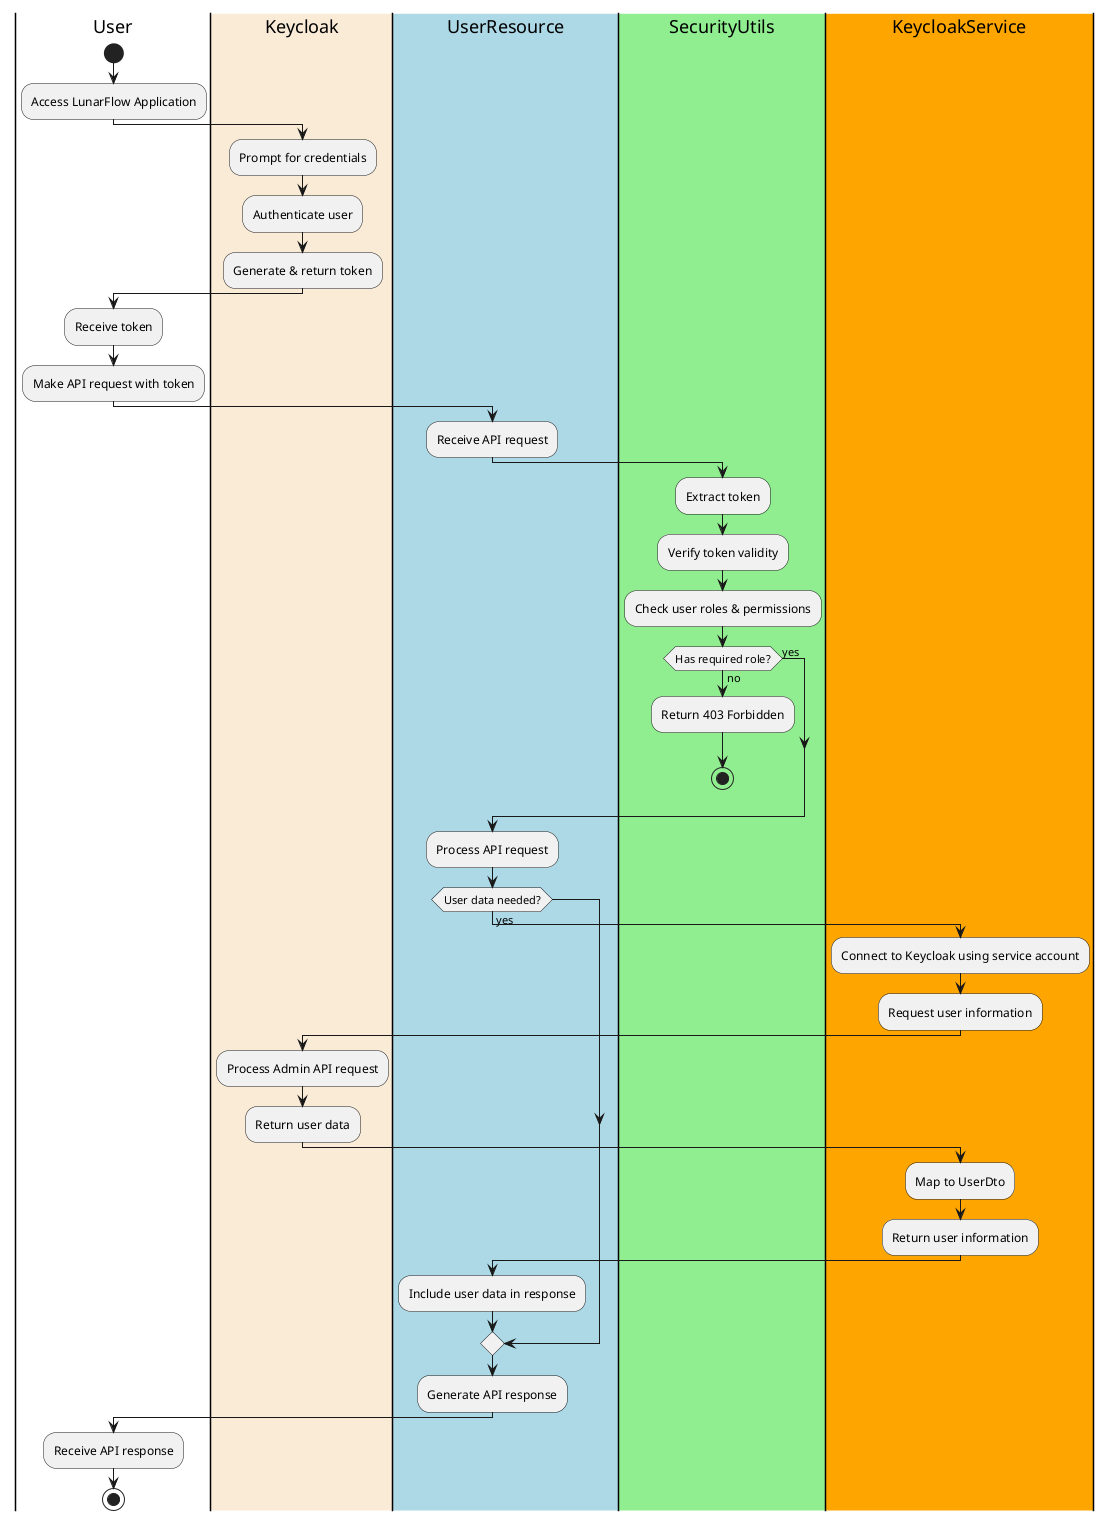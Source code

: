 @startuml LunarFlow Authentication Flow
|User|
start
:Access LunarFlow Application;

|#AntiqueWhite|Keycloak|
:Prompt for credentials;
:Authenticate user;
:Generate & return token;

|User|
:Receive token;
:Make API request with token;

|#LightBlue|UserResource|
:Receive API request;

|#LightGreen|SecurityUtils|
:Extract token;
:Verify token validity;
:Check user roles & permissions;
if (Has required role?) then (yes)
else (no)
  :Return 403 Forbidden;
  stop
endif

|#LightBlue|UserResource|
:Process API request;
if (User data needed?) then (yes)

  |#Orange|KeycloakService|
  :Connect to Keycloak using service account;
  :Request user information;
  
  |#AntiqueWhite|Keycloak|
  :Process Admin API request;
  :Return user data;
  
  |#Orange|KeycloakService|
  :Map to UserDto;
  :Return user information;
  
  |#LightBlue|UserResource|
  :Include user data in response;
endif

:Generate API response;

|User|
:Receive API response;
stop
@enduml